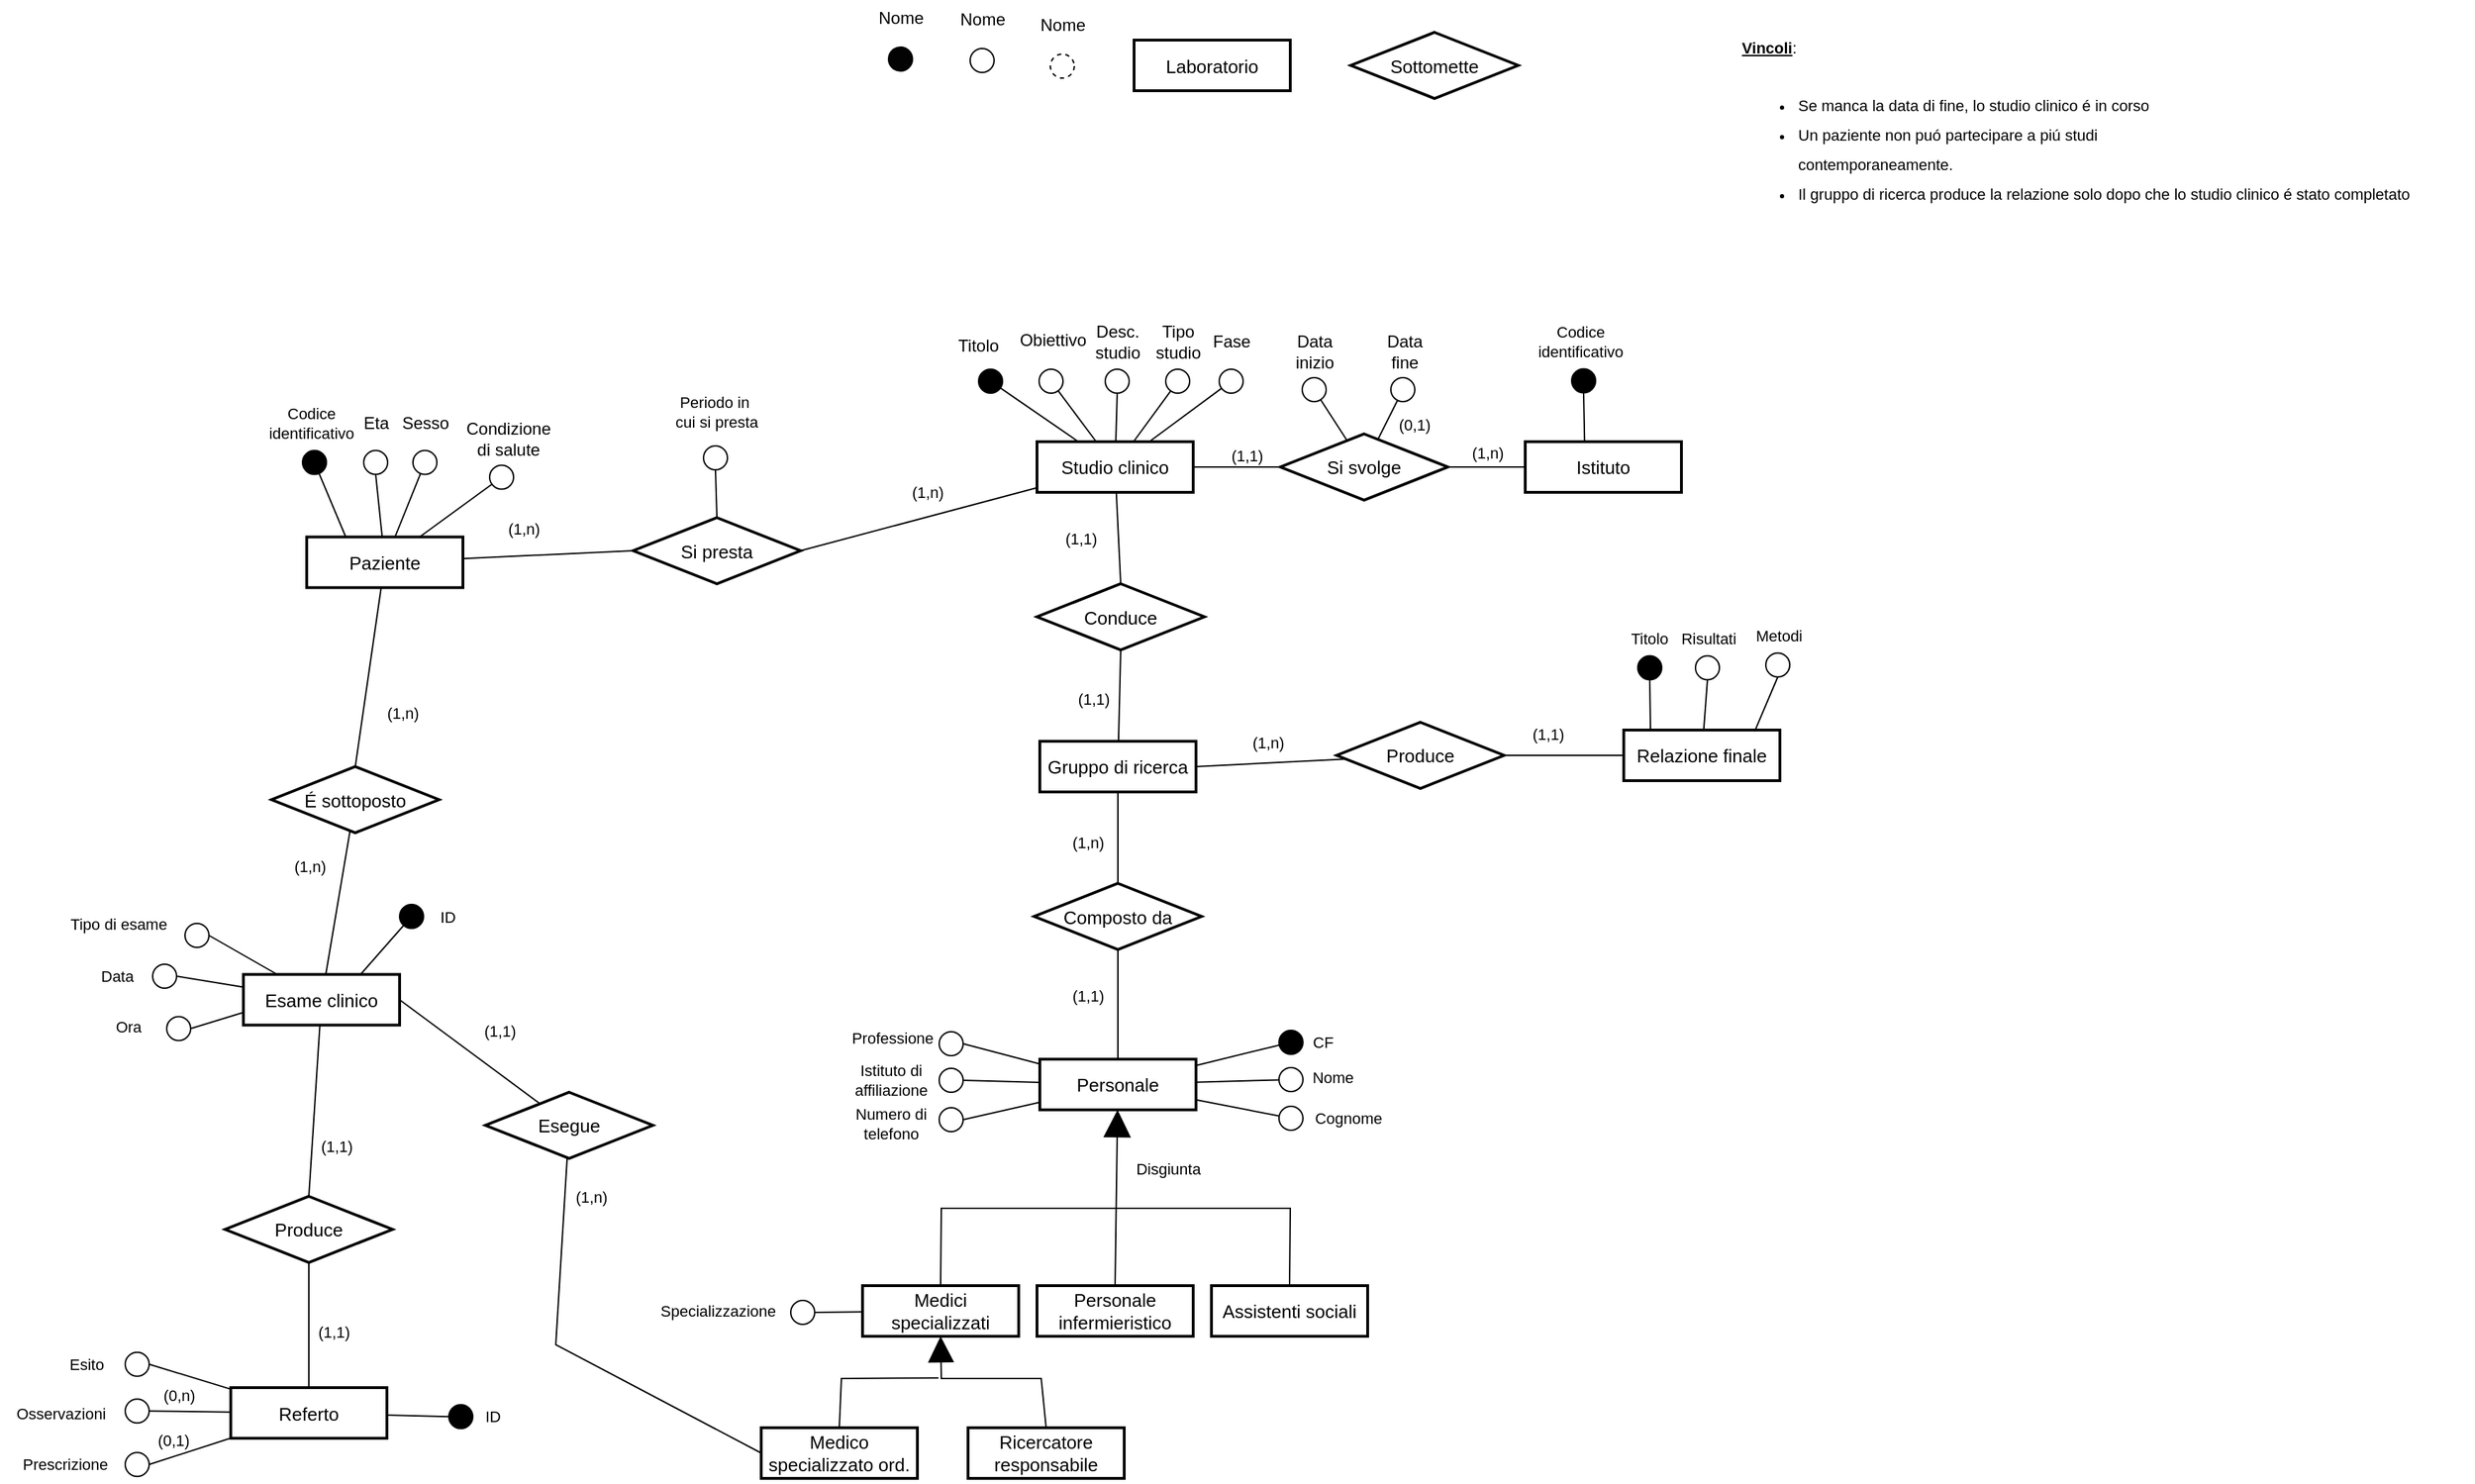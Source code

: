 <mxfile version="24.4.13" type="github">
  <diagram name="Pagina-1" id="GiOB1UeFWULP6Du5pECs">
    <mxGraphModel dx="3772" dy="1270" grid="0" gridSize="10" guides="1" tooltips="1" connect="1" arrows="1" fold="1" page="0" pageScale="1" pageWidth="827" pageHeight="1169" math="0" shadow="0">
      <root>
        <mxCell id="0" />
        <mxCell id="1" parent="0" />
        <mxCell id="D5yfxZztCnDRJU1FWNgl-103" value="" style="group" vertex="1" connectable="0" parent="1">
          <mxGeometry x="-1033" y="-8" width="50" height="50.5" as="geometry" />
        </mxCell>
        <mxCell id="D5yfxZztCnDRJU1FWNgl-104" value="" style="ellipse;whiteSpace=wrap;html=1;aspect=fixed;fontSize=10;fontColor=default;fontStyle=0;fillColor=#030303;rounded=0;" vertex="1" parent="D5yfxZztCnDRJU1FWNgl-103">
          <mxGeometry x="16.5" y="33.5" width="17" height="17" as="geometry" />
        </mxCell>
        <mxCell id="D5yfxZztCnDRJU1FWNgl-105" value="Nome" style="text;html=1;align=center;verticalAlign=middle;resizable=0;points=[];autosize=1;strokeColor=none;fillColor=none;rounded=0;" vertex="1" parent="D5yfxZztCnDRJU1FWNgl-103">
          <mxGeometry width="50" height="26" as="geometry" />
        </mxCell>
        <mxCell id="D5yfxZztCnDRJU1FWNgl-106" value="" style="group" vertex="1" connectable="0" parent="1">
          <mxGeometry x="-975" y="-7" width="50" height="50.5" as="geometry" />
        </mxCell>
        <mxCell id="D5yfxZztCnDRJU1FWNgl-107" value="" style="ellipse;whiteSpace=wrap;html=1;aspect=fixed;fontSize=10;fontColor=default;fontStyle=0;fillColor=none;rounded=0;strokeColor=default;" vertex="1" parent="D5yfxZztCnDRJU1FWNgl-106">
          <mxGeometry x="16.5" y="33.5" width="17" height="17" as="geometry" />
        </mxCell>
        <mxCell id="D5yfxZztCnDRJU1FWNgl-108" value="Nome" style="text;html=1;align=center;verticalAlign=middle;resizable=0;points=[];autosize=1;strokeColor=none;fillColor=none;rounded=0;" vertex="1" parent="D5yfxZztCnDRJU1FWNgl-106">
          <mxGeometry width="50" height="26" as="geometry" />
        </mxCell>
        <mxCell id="D5yfxZztCnDRJU1FWNgl-109" value="" style="group" vertex="1" connectable="0" parent="1">
          <mxGeometry x="-918" y="-3" width="50" height="50.5" as="geometry" />
        </mxCell>
        <mxCell id="D5yfxZztCnDRJU1FWNgl-110" value="" style="ellipse;whiteSpace=wrap;html=1;aspect=fixed;fontSize=10;fontColor=default;fontStyle=0;fillColor=none;rounded=0;strokeColor=default;dashed=1;" vertex="1" parent="D5yfxZztCnDRJU1FWNgl-109">
          <mxGeometry x="16.5" y="33.5" width="17" height="17" as="geometry" />
        </mxCell>
        <mxCell id="D5yfxZztCnDRJU1FWNgl-111" value="Nome" style="text;html=1;align=center;verticalAlign=middle;resizable=0;points=[];autosize=1;strokeColor=none;fillColor=none;rounded=0;" vertex="1" parent="D5yfxZztCnDRJU1FWNgl-109">
          <mxGeometry width="50" height="26" as="geometry" />
        </mxCell>
        <mxCell id="D5yfxZztCnDRJU1FWNgl-112" value="Laboratorio" style="strokeWidth=2;whiteSpace=wrap;html=1;align=center;fontSize=13;fontFamily=Helvetica;rounded=0;" vertex="1" parent="1">
          <mxGeometry x="-842" y="20.5" width="111" height="36" as="geometry" />
        </mxCell>
        <mxCell id="D5yfxZztCnDRJU1FWNgl-113" value="Sottomette" style="shape=rhombus;strokeWidth=2;fontSize=13;perimeter=rhombusPerimeter;whiteSpace=wrap;html=1;align=center;rounded=0;" vertex="1" parent="1">
          <mxGeometry x="-688" y="15" width="119" height="47" as="geometry" />
        </mxCell>
        <mxCell id="D5yfxZztCnDRJU1FWNgl-140" style="edgeStyle=none;rounded=0;orthogonalLoop=1;jettySize=auto;html=1;exitX=1;exitY=0.5;exitDx=0;exitDy=0;entryX=0;entryY=0.5;entryDx=0;entryDy=0;strokeColor=default;align=center;verticalAlign=middle;fontFamily=Helvetica;fontSize=11;fontColor=default;labelBackgroundColor=default;endArrow=none;endFill=0;" edge="1" parent="1" source="D5yfxZztCnDRJU1FWNgl-114" target="D5yfxZztCnDRJU1FWNgl-139">
          <mxGeometry relative="1" as="geometry" />
        </mxCell>
        <mxCell id="D5yfxZztCnDRJU1FWNgl-114" value="Studio clinico" style="strokeWidth=2;whiteSpace=wrap;html=1;align=center;fontSize=13;fontFamily=Helvetica;rounded=0;" vertex="1" parent="1">
          <mxGeometry x="-911" y="306" width="111" height="36" as="geometry" />
        </mxCell>
        <mxCell id="D5yfxZztCnDRJU1FWNgl-115" value="" style="group" vertex="1" connectable="0" parent="1">
          <mxGeometry x="-969" y="221" width="50" height="50.5" as="geometry" />
        </mxCell>
        <mxCell id="D5yfxZztCnDRJU1FWNgl-116" value="" style="ellipse;whiteSpace=wrap;html=1;aspect=fixed;fontSize=10;fontColor=default;fontStyle=0;fillColor=#000000;rounded=0;strokeColor=default;fillStyle=solid;" vertex="1" parent="D5yfxZztCnDRJU1FWNgl-115">
          <mxGeometry x="16.5" y="33.5" width="17" height="17" as="geometry" />
        </mxCell>
        <mxCell id="D5yfxZztCnDRJU1FWNgl-117" value="Titolo" style="text;html=1;align=center;verticalAlign=middle;resizable=0;points=[];autosize=1;strokeColor=none;fillColor=none;rounded=0;" vertex="1" parent="D5yfxZztCnDRJU1FWNgl-115">
          <mxGeometry x="-8" y="4" width="48" height="26" as="geometry" />
        </mxCell>
        <mxCell id="D5yfxZztCnDRJU1FWNgl-120" value="" style="group" vertex="1" connectable="0" parent="1">
          <mxGeometry x="-926" y="221" width="58" height="50.5" as="geometry" />
        </mxCell>
        <mxCell id="D5yfxZztCnDRJU1FWNgl-121" value="" style="ellipse;whiteSpace=wrap;html=1;aspect=fixed;fontSize=10;fontColor=default;fontStyle=0;fillColor=none;rounded=0;strokeColor=default;" vertex="1" parent="D5yfxZztCnDRJU1FWNgl-120">
          <mxGeometry x="16.5" y="33.5" width="17" height="17" as="geometry" />
        </mxCell>
        <mxCell id="D5yfxZztCnDRJU1FWNgl-122" value="Obiettivo" style="text;html=1;align=center;verticalAlign=middle;resizable=0;points=[];autosize=1;strokeColor=none;fillColor=none;rounded=0;" vertex="1" parent="D5yfxZztCnDRJU1FWNgl-120">
          <mxGeometry x="-7" width="65" height="26" as="geometry" />
        </mxCell>
        <mxCell id="D5yfxZztCnDRJU1FWNgl-123" value="" style="group" vertex="1" connectable="0" parent="1">
          <mxGeometry x="-879" y="221" width="51" height="50.5" as="geometry" />
        </mxCell>
        <mxCell id="D5yfxZztCnDRJU1FWNgl-124" value="" style="ellipse;whiteSpace=wrap;html=1;aspect=fixed;fontSize=10;fontColor=default;fontStyle=0;fillColor=none;rounded=0;strokeColor=default;" vertex="1" parent="D5yfxZztCnDRJU1FWNgl-123">
          <mxGeometry x="16.5" y="33.5" width="17" height="17" as="geometry" />
        </mxCell>
        <mxCell id="D5yfxZztCnDRJU1FWNgl-125" value="&lt;div&gt;Desc.&lt;/div&gt;&lt;div&gt;studio&lt;br&gt;&lt;/div&gt;" style="text;html=1;align=center;verticalAlign=middle;resizable=0;points=[];autosize=1;strokeColor=none;fillColor=none;rounded=0;" vertex="1" parent="D5yfxZztCnDRJU1FWNgl-123">
          <mxGeometry x="-1" y="-7" width="52" height="41" as="geometry" />
        </mxCell>
        <mxCell id="D5yfxZztCnDRJU1FWNgl-126" value="" style="group" vertex="1" connectable="0" parent="1">
          <mxGeometry x="-836" y="221" width="51" height="50.5" as="geometry" />
        </mxCell>
        <mxCell id="D5yfxZztCnDRJU1FWNgl-127" value="" style="ellipse;whiteSpace=wrap;html=1;aspect=fixed;fontSize=10;fontColor=default;fontStyle=0;fillColor=none;rounded=0;strokeColor=default;" vertex="1" parent="D5yfxZztCnDRJU1FWNgl-126">
          <mxGeometry x="16.5" y="33.5" width="17" height="17" as="geometry" />
        </mxCell>
        <mxCell id="D5yfxZztCnDRJU1FWNgl-128" value="&lt;div&gt;Tipo&lt;/div&gt;&lt;div&gt;studio&lt;br&gt;&lt;/div&gt;" style="text;html=1;align=center;verticalAlign=middle;resizable=0;points=[];autosize=1;strokeColor=none;fillColor=none;rounded=0;" vertex="1" parent="D5yfxZztCnDRJU1FWNgl-126">
          <mxGeometry x="-1" y="-7" width="52" height="41" as="geometry" />
        </mxCell>
        <mxCell id="D5yfxZztCnDRJU1FWNgl-129" value="" style="group" vertex="1" connectable="0" parent="1">
          <mxGeometry x="-798" y="221" width="51" height="50.5" as="geometry" />
        </mxCell>
        <mxCell id="D5yfxZztCnDRJU1FWNgl-130" value="" style="ellipse;whiteSpace=wrap;html=1;aspect=fixed;fontSize=10;fontColor=default;fontStyle=0;fillColor=none;rounded=0;strokeColor=default;" vertex="1" parent="D5yfxZztCnDRJU1FWNgl-129">
          <mxGeometry x="16.5" y="33.5" width="17" height="17" as="geometry" />
        </mxCell>
        <mxCell id="D5yfxZztCnDRJU1FWNgl-131" value="Fase" style="text;html=1;align=center;verticalAlign=middle;resizable=0;points=[];autosize=1;strokeColor=none;fillColor=none;rounded=0;" vertex="1" parent="D5yfxZztCnDRJU1FWNgl-129">
          <mxGeometry x="2" y="1" width="46" height="26" as="geometry" />
        </mxCell>
        <mxCell id="D5yfxZztCnDRJU1FWNgl-133" style="rounded=0;orthogonalLoop=1;jettySize=auto;html=1;exitX=0.5;exitY=1;exitDx=0;exitDy=0;endArrow=none;endFill=0;" edge="1" parent="1" source="D5yfxZztCnDRJU1FWNgl-124" target="D5yfxZztCnDRJU1FWNgl-114">
          <mxGeometry relative="1" as="geometry" />
        </mxCell>
        <mxCell id="D5yfxZztCnDRJU1FWNgl-134" style="edgeStyle=none;rounded=0;orthogonalLoop=1;jettySize=auto;html=1;strokeColor=default;align=center;verticalAlign=middle;fontFamily=Helvetica;fontSize=11;fontColor=default;labelBackgroundColor=default;endArrow=none;endFill=0;" edge="1" parent="1" source="D5yfxZztCnDRJU1FWNgl-127" target="D5yfxZztCnDRJU1FWNgl-114">
          <mxGeometry relative="1" as="geometry" />
        </mxCell>
        <mxCell id="D5yfxZztCnDRJU1FWNgl-135" style="edgeStyle=none;rounded=0;orthogonalLoop=1;jettySize=auto;html=1;strokeColor=default;align=center;verticalAlign=middle;fontFamily=Helvetica;fontSize=11;fontColor=default;labelBackgroundColor=default;endArrow=none;endFill=0;" edge="1" parent="1" source="D5yfxZztCnDRJU1FWNgl-130" target="D5yfxZztCnDRJU1FWNgl-114">
          <mxGeometry relative="1" as="geometry" />
        </mxCell>
        <mxCell id="D5yfxZztCnDRJU1FWNgl-136" style="edgeStyle=none;rounded=0;orthogonalLoop=1;jettySize=auto;html=1;strokeColor=default;align=center;verticalAlign=middle;fontFamily=Helvetica;fontSize=11;fontColor=default;labelBackgroundColor=default;endArrow=none;endFill=0;" edge="1" parent="1" source="D5yfxZztCnDRJU1FWNgl-121" target="D5yfxZztCnDRJU1FWNgl-114">
          <mxGeometry relative="1" as="geometry" />
        </mxCell>
        <mxCell id="D5yfxZztCnDRJU1FWNgl-137" style="edgeStyle=none;rounded=0;orthogonalLoop=1;jettySize=auto;html=1;strokeColor=default;align=center;verticalAlign=middle;fontFamily=Helvetica;fontSize=11;fontColor=default;labelBackgroundColor=default;endArrow=none;endFill=0;" edge="1" parent="1" source="D5yfxZztCnDRJU1FWNgl-116" target="D5yfxZztCnDRJU1FWNgl-114">
          <mxGeometry relative="1" as="geometry" />
        </mxCell>
        <mxCell id="D5yfxZztCnDRJU1FWNgl-138" value="Istituto" style="strokeWidth=2;whiteSpace=wrap;html=1;align=center;fontSize=13;fontFamily=Helvetica;rounded=0;" vertex="1" parent="1">
          <mxGeometry x="-564" y="306" width="111" height="36" as="geometry" />
        </mxCell>
        <mxCell id="D5yfxZztCnDRJU1FWNgl-141" style="edgeStyle=none;rounded=0;orthogonalLoop=1;jettySize=auto;html=1;exitX=1;exitY=0.5;exitDx=0;exitDy=0;strokeColor=default;align=center;verticalAlign=middle;fontFamily=Helvetica;fontSize=11;fontColor=default;labelBackgroundColor=default;endArrow=none;endFill=0;" edge="1" parent="1" source="D5yfxZztCnDRJU1FWNgl-139" target="D5yfxZztCnDRJU1FWNgl-138">
          <mxGeometry relative="1" as="geometry" />
        </mxCell>
        <mxCell id="D5yfxZztCnDRJU1FWNgl-139" value="Si svolge" style="shape=rhombus;strokeWidth=2;fontSize=13;perimeter=rhombusPerimeter;whiteSpace=wrap;html=1;align=center;rounded=0;" vertex="1" parent="1">
          <mxGeometry x="-738" y="300.5" width="119" height="47" as="geometry" />
        </mxCell>
        <mxCell id="D5yfxZztCnDRJU1FWNgl-142" value="" style="group" vertex="1" connectable="0" parent="1">
          <mxGeometry x="-739" y="227" width="51" height="50.5" as="geometry" />
        </mxCell>
        <mxCell id="D5yfxZztCnDRJU1FWNgl-143" value="" style="ellipse;whiteSpace=wrap;html=1;aspect=fixed;fontSize=10;fontColor=default;fontStyle=0;fillColor=none;rounded=0;strokeColor=default;" vertex="1" parent="D5yfxZztCnDRJU1FWNgl-142">
          <mxGeometry x="16.5" y="33.5" width="17" height="17" as="geometry" />
        </mxCell>
        <mxCell id="D5yfxZztCnDRJU1FWNgl-144" value="&lt;div&gt;Data&lt;/div&gt;&lt;div&gt;inizio&lt;br&gt;&lt;/div&gt;" style="text;html=1;align=center;verticalAlign=middle;resizable=0;points=[];autosize=1;strokeColor=none;fillColor=none;rounded=0;" vertex="1" parent="D5yfxZztCnDRJU1FWNgl-142">
          <mxGeometry x="2" y="-6" width="46" height="41" as="geometry" />
        </mxCell>
        <mxCell id="D5yfxZztCnDRJU1FWNgl-145" style="edgeStyle=none;rounded=0;orthogonalLoop=1;jettySize=auto;html=1;strokeColor=default;align=center;verticalAlign=middle;fontFamily=Helvetica;fontSize=11;fontColor=default;labelBackgroundColor=default;endArrow=none;endFill=0;" edge="1" parent="1" source="D5yfxZztCnDRJU1FWNgl-143" target="D5yfxZztCnDRJU1FWNgl-139">
          <mxGeometry relative="1" as="geometry" />
        </mxCell>
        <mxCell id="D5yfxZztCnDRJU1FWNgl-146" value="" style="group" vertex="1" connectable="0" parent="1">
          <mxGeometry x="-676" y="227" width="60" height="50.5" as="geometry" />
        </mxCell>
        <mxCell id="D5yfxZztCnDRJU1FWNgl-147" value="" style="ellipse;whiteSpace=wrap;html=1;aspect=fixed;fontSize=10;fontColor=default;fontStyle=0;fillColor=none;rounded=0;strokeColor=default;" vertex="1" parent="D5yfxZztCnDRJU1FWNgl-146">
          <mxGeometry x="16.5" y="33.5" width="17" height="17" as="geometry" />
        </mxCell>
        <mxCell id="D5yfxZztCnDRJU1FWNgl-148" value="&lt;div&gt;Data&lt;/div&gt;&lt;div&gt;fine&lt;br&gt;&lt;/div&gt;" style="text;html=1;align=center;verticalAlign=middle;resizable=0;points=[];autosize=1;strokeColor=none;fillColor=none;rounded=0;" vertex="1" parent="D5yfxZztCnDRJU1FWNgl-146">
          <mxGeometry x="4" y="-6" width="44" height="41" as="geometry" />
        </mxCell>
        <mxCell id="D5yfxZztCnDRJU1FWNgl-149" style="edgeStyle=none;rounded=0;orthogonalLoop=1;jettySize=auto;html=1;strokeColor=default;align=center;verticalAlign=middle;fontFamily=Helvetica;fontSize=11;fontColor=default;labelBackgroundColor=default;endArrow=none;endFill=0;" edge="1" parent="1" source="D5yfxZztCnDRJU1FWNgl-147" target="D5yfxZztCnDRJU1FWNgl-139">
          <mxGeometry relative="1" as="geometry" />
        </mxCell>
        <mxCell id="D5yfxZztCnDRJU1FWNgl-150" value="(0,1)" style="text;html=1;align=center;verticalAlign=middle;resizable=0;points=[];autosize=1;strokeColor=none;fillColor=none;fontFamily=Helvetica;fontSize=11;fontColor=default;labelBackgroundColor=default;" vertex="1" parent="1">
          <mxGeometry x="-664" y="281" width="41" height="25" as="geometry" />
        </mxCell>
        <mxCell id="D5yfxZztCnDRJU1FWNgl-151" value="&lt;div&gt;&lt;b&gt;&lt;u&gt;Vincoli&lt;/u&gt;&lt;/b&gt;:&lt;/div&gt;&lt;div&gt;&lt;br&gt;&lt;/div&gt;&lt;div style=&quot;line-height: 190%;&quot;&gt;&lt;ul style=&quot;line-height: 190%;&quot;&gt;&lt;li&gt;Se manca la data di fine, lo studio clinico é in corso&lt;/li&gt;&lt;li&gt; Un paziente non puó partecipare a piú studi&lt;br&gt; contemporaneamente.&lt;/li&gt;&lt;li&gt;Il gruppo di ricerca produce la relazione solo dopo che lo studio clinico é stato completato&lt;br&gt;&lt;/li&gt;&lt;/ul&gt;&lt;/div&gt;" style="text;html=1;align=left;verticalAlign=middle;resizable=0;points=[];autosize=1;strokeColor=none;fillColor=none;fontFamily=Helvetica;fontSize=11;fontColor=default;labelBackgroundColor=default;imageAspect=1;" vertex="1" parent="1">
          <mxGeometry x="-412" y="12" width="522" height="146" as="geometry" />
        </mxCell>
        <mxCell id="D5yfxZztCnDRJU1FWNgl-296" style="edgeStyle=none;rounded=0;orthogonalLoop=1;jettySize=auto;html=1;exitX=1;exitY=0.5;exitDx=0;exitDy=0;strokeColor=default;align=center;verticalAlign=middle;fontFamily=Helvetica;fontSize=11;fontColor=default;labelBackgroundColor=default;endArrow=none;endFill=0;" edge="1" parent="1" source="D5yfxZztCnDRJU1FWNgl-152" target="D5yfxZztCnDRJU1FWNgl-294">
          <mxGeometry relative="1" as="geometry" />
        </mxCell>
        <mxCell id="D5yfxZztCnDRJU1FWNgl-152" value="Gruppo di ricerca" style="strokeWidth=2;whiteSpace=wrap;html=1;align=center;fontSize=13;fontFamily=Helvetica;rounded=0;" vertex="1" parent="1">
          <mxGeometry x="-909" y="519" width="111" height="36" as="geometry" />
        </mxCell>
        <mxCell id="D5yfxZztCnDRJU1FWNgl-154" style="edgeStyle=none;rounded=0;orthogonalLoop=1;jettySize=auto;html=1;exitX=0.5;exitY=0;exitDx=0;exitDy=0;strokeColor=default;align=center;verticalAlign=middle;fontFamily=Helvetica;fontSize=11;fontColor=default;labelBackgroundColor=default;endArrow=none;endFill=0;" edge="1" parent="1" source="D5yfxZztCnDRJU1FWNgl-153" target="D5yfxZztCnDRJU1FWNgl-114">
          <mxGeometry relative="1" as="geometry" />
        </mxCell>
        <mxCell id="D5yfxZztCnDRJU1FWNgl-155" style="edgeStyle=none;rounded=0;orthogonalLoop=1;jettySize=auto;html=1;exitX=0.5;exitY=1;exitDx=0;exitDy=0;strokeColor=default;align=center;verticalAlign=middle;fontFamily=Helvetica;fontSize=11;fontColor=default;labelBackgroundColor=default;endArrow=none;endFill=0;" edge="1" parent="1" source="D5yfxZztCnDRJU1FWNgl-153" target="D5yfxZztCnDRJU1FWNgl-152">
          <mxGeometry relative="1" as="geometry" />
        </mxCell>
        <mxCell id="D5yfxZztCnDRJU1FWNgl-153" value="Conduce" style="shape=rhombus;strokeWidth=2;fontSize=13;perimeter=rhombusPerimeter;whiteSpace=wrap;html=1;align=center;rounded=0;" vertex="1" parent="1">
          <mxGeometry x="-911" y="407" width="119" height="47" as="geometry" />
        </mxCell>
        <mxCell id="D5yfxZztCnDRJU1FWNgl-198" style="edgeStyle=none;rounded=0;orthogonalLoop=1;jettySize=auto;html=1;exitX=0.5;exitY=0;exitDx=0;exitDy=0;strokeColor=default;align=center;verticalAlign=middle;fontFamily=Helvetica;fontSize=11;fontColor=default;labelBackgroundColor=default;endArrow=none;endFill=0;" edge="1" parent="1" source="D5yfxZztCnDRJU1FWNgl-159" target="D5yfxZztCnDRJU1FWNgl-152">
          <mxGeometry relative="1" as="geometry" />
        </mxCell>
        <mxCell id="D5yfxZztCnDRJU1FWNgl-159" value="Composto da" style="shape=rhombus;strokeWidth=2;fontSize=13;perimeter=rhombusPerimeter;whiteSpace=wrap;html=1;align=center;rounded=0;" vertex="1" parent="1">
          <mxGeometry x="-913" y="620" width="119" height="47" as="geometry" />
        </mxCell>
        <mxCell id="D5yfxZztCnDRJU1FWNgl-197" style="edgeStyle=none;rounded=0;orthogonalLoop=1;jettySize=auto;html=1;exitX=0.5;exitY=0;exitDx=0;exitDy=0;strokeColor=default;align=center;verticalAlign=middle;fontFamily=Helvetica;fontSize=11;fontColor=default;labelBackgroundColor=default;endArrow=none;endFill=0;" edge="1" parent="1" source="D5yfxZztCnDRJU1FWNgl-160" target="D5yfxZztCnDRJU1FWNgl-159">
          <mxGeometry relative="1" as="geometry" />
        </mxCell>
        <mxCell id="D5yfxZztCnDRJU1FWNgl-199" style="edgeStyle=none;rounded=0;orthogonalLoop=1;jettySize=auto;html=1;entryX=0.5;entryY=0;entryDx=0;entryDy=0;strokeColor=default;align=center;verticalAlign=middle;fontFamily=Helvetica;fontSize=11;fontColor=default;labelBackgroundColor=default;endArrow=none;endFill=0;" edge="1" parent="1" target="D5yfxZztCnDRJU1FWNgl-194">
          <mxGeometry relative="1" as="geometry">
            <mxPoint x="-855" y="851" as="sourcePoint" />
            <Array as="points">
              <mxPoint x="-979" y="851" />
            </Array>
          </mxGeometry>
        </mxCell>
        <mxCell id="D5yfxZztCnDRJU1FWNgl-160" value="Personale" style="strokeWidth=2;whiteSpace=wrap;html=1;align=center;fontSize=13;fontFamily=Helvetica;rounded=0;" vertex="1" parent="1">
          <mxGeometry x="-909" y="745" width="111" height="36" as="geometry" />
        </mxCell>
        <mxCell id="D5yfxZztCnDRJU1FWNgl-190" style="edgeStyle=none;rounded=0;orthogonalLoop=1;jettySize=auto;html=1;strokeColor=default;align=center;verticalAlign=middle;fontFamily=Helvetica;fontSize=11;fontColor=default;labelBackgroundColor=default;endArrow=none;endFill=0;" edge="1" parent="1" source="D5yfxZztCnDRJU1FWNgl-162" target="D5yfxZztCnDRJU1FWNgl-160">
          <mxGeometry relative="1" as="geometry" />
        </mxCell>
        <mxCell id="D5yfxZztCnDRJU1FWNgl-162" value="" style="ellipse;whiteSpace=wrap;html=1;aspect=fixed;fontSize=10;fontColor=default;fontStyle=0;fillColor=none;rounded=0;strokeColor=default;" vertex="1" parent="1">
          <mxGeometry x="-739" y="778.5" width="17" height="17" as="geometry" />
        </mxCell>
        <mxCell id="D5yfxZztCnDRJU1FWNgl-163" value="CF" style="text;html=1;align=center;verticalAlign=middle;resizable=0;points=[];autosize=1;strokeColor=none;fillColor=none;fontFamily=Helvetica;fontSize=11;fontColor=default;labelBackgroundColor=default;" vertex="1" parent="1">
          <mxGeometry x="-724" y="720.5" width="31" height="25" as="geometry" />
        </mxCell>
        <mxCell id="D5yfxZztCnDRJU1FWNgl-166" value="Nome" style="text;html=1;align=center;verticalAlign=middle;resizable=0;points=[];autosize=1;strokeColor=none;fillColor=none;fontFamily=Helvetica;fontSize=11;fontColor=default;labelBackgroundColor=default;" vertex="1" parent="1">
          <mxGeometry x="-724" y="745.5" width="45" height="25" as="geometry" />
        </mxCell>
        <mxCell id="D5yfxZztCnDRJU1FWNgl-168" value="Cognome" style="text;html=1;align=center;verticalAlign=middle;resizable=0;points=[];autosize=1;strokeColor=none;fillColor=none;fontFamily=Helvetica;fontSize=11;fontColor=default;labelBackgroundColor=default;" vertex="1" parent="1">
          <mxGeometry x="-722" y="774.5" width="63" height="25" as="geometry" />
        </mxCell>
        <mxCell id="D5yfxZztCnDRJU1FWNgl-170" value="Professione" style="text;html=1;align=center;verticalAlign=middle;resizable=0;points=[];autosize=1;strokeColor=none;fillColor=none;fontFamily=Helvetica;fontSize=11;fontColor=default;labelBackgroundColor=default;" vertex="1" parent="1">
          <mxGeometry x="-1052.5" y="717.5" width="76" height="25" as="geometry" />
        </mxCell>
        <mxCell id="D5yfxZztCnDRJU1FWNgl-172" value="&lt;div&gt;Istituto di&lt;/div&gt;&lt;div&gt;affiliazione&lt;br&gt;&lt;/div&gt;" style="text;html=1;align=center;verticalAlign=middle;resizable=0;points=[];autosize=1;strokeColor=none;fillColor=none;fontFamily=Helvetica;fontSize=11;fontColor=default;labelBackgroundColor=default;" vertex="1" parent="1">
          <mxGeometry x="-1050.5" y="741" width="70" height="38" as="geometry" />
        </mxCell>
        <mxCell id="D5yfxZztCnDRJU1FWNgl-174" value="&lt;div&gt;Numero di&lt;/div&gt;&lt;div&gt;telefono&lt;br&gt;&lt;/div&gt;" style="text;html=1;align=center;verticalAlign=middle;resizable=0;points=[];autosize=1;strokeColor=none;fillColor=none;fontFamily=Helvetica;fontSize=11;fontColor=default;labelBackgroundColor=default;" vertex="1" parent="1">
          <mxGeometry x="-1048.5" y="772" width="66" height="38" as="geometry" />
        </mxCell>
        <mxCell id="D5yfxZztCnDRJU1FWNgl-191" style="edgeStyle=none;rounded=0;orthogonalLoop=1;jettySize=auto;html=1;exitX=1;exitY=0.5;exitDx=0;exitDy=0;strokeColor=default;align=center;verticalAlign=middle;fontFamily=Helvetica;fontSize=11;fontColor=default;labelBackgroundColor=default;endArrow=none;endFill=0;" edge="1" parent="1" source="D5yfxZztCnDRJU1FWNgl-183" target="D5yfxZztCnDRJU1FWNgl-160">
          <mxGeometry relative="1" as="geometry" />
        </mxCell>
        <mxCell id="D5yfxZztCnDRJU1FWNgl-183" value="" style="ellipse;whiteSpace=wrap;html=1;aspect=fixed;fontSize=10;fontColor=default;fontStyle=0;fillColor=none;rounded=0;strokeColor=default;" vertex="1" parent="1">
          <mxGeometry x="-980.5" y="725.5" width="17" height="17" as="geometry" />
        </mxCell>
        <mxCell id="D5yfxZztCnDRJU1FWNgl-192" style="edgeStyle=none;rounded=0;orthogonalLoop=1;jettySize=auto;html=1;exitX=1;exitY=0.5;exitDx=0;exitDy=0;strokeColor=default;align=center;verticalAlign=middle;fontFamily=Helvetica;fontSize=11;fontColor=default;labelBackgroundColor=default;endArrow=none;endFill=0;" edge="1" parent="1" source="D5yfxZztCnDRJU1FWNgl-184" target="D5yfxZztCnDRJU1FWNgl-160">
          <mxGeometry relative="1" as="geometry" />
        </mxCell>
        <mxCell id="D5yfxZztCnDRJU1FWNgl-184" value="" style="ellipse;whiteSpace=wrap;html=1;aspect=fixed;fontSize=10;fontColor=default;fontStyle=0;fillColor=none;rounded=0;strokeColor=default;" vertex="1" parent="1">
          <mxGeometry x="-980.5" y="751.5" width="17" height="17" as="geometry" />
        </mxCell>
        <mxCell id="D5yfxZztCnDRJU1FWNgl-193" style="edgeStyle=none;rounded=0;orthogonalLoop=1;jettySize=auto;html=1;exitX=1;exitY=0.5;exitDx=0;exitDy=0;strokeColor=default;align=center;verticalAlign=middle;fontFamily=Helvetica;fontSize=11;fontColor=default;labelBackgroundColor=default;endArrow=none;endFill=0;" edge="1" parent="1" source="D5yfxZztCnDRJU1FWNgl-185" target="D5yfxZztCnDRJU1FWNgl-160">
          <mxGeometry relative="1" as="geometry" />
        </mxCell>
        <mxCell id="D5yfxZztCnDRJU1FWNgl-185" value="" style="ellipse;whiteSpace=wrap;html=1;aspect=fixed;fontSize=10;fontColor=default;fontStyle=0;fillColor=none;rounded=0;strokeColor=default;" vertex="1" parent="1">
          <mxGeometry x="-980.5" y="779.5" width="17" height="17" as="geometry" />
        </mxCell>
        <mxCell id="D5yfxZztCnDRJU1FWNgl-188" style="edgeStyle=none;rounded=0;orthogonalLoop=1;jettySize=auto;html=1;strokeColor=default;align=center;verticalAlign=middle;fontFamily=Helvetica;fontSize=11;fontColor=default;labelBackgroundColor=default;endArrow=none;endFill=0;" edge="1" parent="1" source="D5yfxZztCnDRJU1FWNgl-186" target="D5yfxZztCnDRJU1FWNgl-160">
          <mxGeometry relative="1" as="geometry" />
        </mxCell>
        <mxCell id="D5yfxZztCnDRJU1FWNgl-186" value="" style="ellipse;whiteSpace=wrap;html=1;aspect=fixed;fontSize=10;fontColor=default;fontStyle=0;fillColor=#000000;rounded=0;strokeColor=default;" vertex="1" parent="1">
          <mxGeometry x="-739" y="724.5" width="17" height="17" as="geometry" />
        </mxCell>
        <mxCell id="D5yfxZztCnDRJU1FWNgl-189" style="edgeStyle=none;rounded=0;orthogonalLoop=1;jettySize=auto;html=1;strokeColor=default;align=center;verticalAlign=middle;fontFamily=Helvetica;fontSize=11;fontColor=default;labelBackgroundColor=default;endArrow=none;endFill=0;" edge="1" parent="1" source="D5yfxZztCnDRJU1FWNgl-187" target="D5yfxZztCnDRJU1FWNgl-160">
          <mxGeometry relative="1" as="geometry" />
        </mxCell>
        <mxCell id="D5yfxZztCnDRJU1FWNgl-187" value="" style="ellipse;whiteSpace=wrap;html=1;aspect=fixed;fontSize=10;fontColor=default;fontStyle=0;fillColor=none;rounded=0;strokeColor=default;" vertex="1" parent="1">
          <mxGeometry x="-739" y="751" width="17" height="17" as="geometry" />
        </mxCell>
        <mxCell id="D5yfxZztCnDRJU1FWNgl-194" value="Medici specializzati" style="strokeWidth=2;whiteSpace=wrap;html=1;align=center;fontSize=13;fontFamily=Helvetica;rounded=0;" vertex="1" parent="1">
          <mxGeometry x="-1035" y="906" width="111" height="36" as="geometry" />
        </mxCell>
        <mxCell id="D5yfxZztCnDRJU1FWNgl-200" style="edgeStyle=none;rounded=0;orthogonalLoop=1;jettySize=auto;html=1;exitX=0.5;exitY=0;exitDx=0;exitDy=0;strokeColor=default;align=center;verticalAlign=middle;fontFamily=Helvetica;fontSize=11;fontColor=default;labelBackgroundColor=default;endArrow=block;endFill=1;jumpSize=19;endSize=17;" edge="1" parent="1" source="D5yfxZztCnDRJU1FWNgl-195" target="D5yfxZztCnDRJU1FWNgl-160">
          <mxGeometry relative="1" as="geometry">
            <mxPoint x="-855.286" y="817.857" as="targetPoint" />
          </mxGeometry>
        </mxCell>
        <mxCell id="D5yfxZztCnDRJU1FWNgl-195" value="Personale infermieristico" style="strokeWidth=2;whiteSpace=wrap;html=1;align=center;fontSize=13;fontFamily=Helvetica;rounded=0;" vertex="1" parent="1">
          <mxGeometry x="-911" y="906" width="111" height="36" as="geometry" />
        </mxCell>
        <mxCell id="D5yfxZztCnDRJU1FWNgl-201" style="edgeStyle=none;rounded=0;orthogonalLoop=1;jettySize=auto;html=1;exitX=0.5;exitY=0;exitDx=0;exitDy=0;strokeColor=default;align=center;verticalAlign=middle;fontFamily=Helvetica;fontSize=11;fontColor=default;labelBackgroundColor=default;endArrow=none;endFill=0;" edge="1" parent="1" source="D5yfxZztCnDRJU1FWNgl-196">
          <mxGeometry relative="1" as="geometry">
            <mxPoint x="-855" y="851" as="targetPoint" />
            <Array as="points">
              <mxPoint x="-731" y="851" />
            </Array>
          </mxGeometry>
        </mxCell>
        <mxCell id="D5yfxZztCnDRJU1FWNgl-196" value="Assistenti sociali" style="strokeWidth=2;whiteSpace=wrap;html=1;align=center;fontSize=13;fontFamily=Helvetica;rounded=0;" vertex="1" parent="1">
          <mxGeometry x="-787" y="906" width="111" height="36" as="geometry" />
        </mxCell>
        <mxCell id="D5yfxZztCnDRJU1FWNgl-202" value="Disgiunta" style="text;html=1;align=center;verticalAlign=middle;resizable=0;points=[];autosize=1;strokeColor=none;fillColor=none;fontFamily=Helvetica;fontSize=11;fontColor=default;labelBackgroundColor=default;" vertex="1" parent="1">
          <mxGeometry x="-849" y="810" width="62" height="25" as="geometry" />
        </mxCell>
        <mxCell id="D5yfxZztCnDRJU1FWNgl-203" value="(1,1)" style="text;html=1;align=center;verticalAlign=middle;resizable=0;points=[];autosize=1;strokeColor=none;fillColor=none;fontFamily=Helvetica;fontSize=11;fontColor=default;labelBackgroundColor=default;" vertex="1" parent="1">
          <mxGeometry x="-900.5" y="362" width="41" height="25" as="geometry" />
        </mxCell>
        <mxCell id="D5yfxZztCnDRJU1FWNgl-204" value="(1,1)" style="text;html=1;align=center;verticalAlign=middle;resizable=0;points=[];autosize=1;strokeColor=none;fillColor=none;fontFamily=Helvetica;fontSize=11;fontColor=default;labelBackgroundColor=default;" vertex="1" parent="1">
          <mxGeometry x="-891.5" y="476" width="41" height="25" as="geometry" />
        </mxCell>
        <mxCell id="D5yfxZztCnDRJU1FWNgl-205" value="(1,n)" style="text;html=1;align=center;verticalAlign=middle;resizable=0;points=[];autosize=1;strokeColor=none;fillColor=none;fontFamily=Helvetica;fontSize=11;fontColor=default;labelBackgroundColor=default;" vertex="1" parent="1">
          <mxGeometry x="-896" y="578" width="41" height="25" as="geometry" />
        </mxCell>
        <mxCell id="D5yfxZztCnDRJU1FWNgl-206" value="(1,1)" style="text;html=1;align=center;verticalAlign=middle;resizable=0;points=[];autosize=1;strokeColor=none;fillColor=none;fontFamily=Helvetica;fontSize=11;fontColor=default;labelBackgroundColor=default;" vertex="1" parent="1">
          <mxGeometry x="-895.5" y="687" width="41" height="25" as="geometry" />
        </mxCell>
        <mxCell id="D5yfxZztCnDRJU1FWNgl-207" value="(1,1)" style="text;html=1;align=center;verticalAlign=middle;resizable=0;points=[];autosize=1;strokeColor=none;fillColor=none;fontFamily=Helvetica;fontSize=11;fontColor=default;labelBackgroundColor=default;" vertex="1" parent="1">
          <mxGeometry x="-782.5" y="303" width="41" height="25" as="geometry" />
        </mxCell>
        <mxCell id="D5yfxZztCnDRJU1FWNgl-208" value="(1,n)" style="text;html=1;align=center;verticalAlign=middle;resizable=0;points=[];autosize=1;strokeColor=none;fillColor=none;fontFamily=Helvetica;fontSize=11;fontColor=default;labelBackgroundColor=default;" vertex="1" parent="1">
          <mxGeometry x="-611.5" y="301" width="41" height="25" as="geometry" />
        </mxCell>
        <mxCell id="D5yfxZztCnDRJU1FWNgl-209" value="Specializzazione" style="text;html=1;align=center;verticalAlign=middle;resizable=0;points=[];autosize=1;strokeColor=none;fillColor=none;fontFamily=Helvetica;fontSize=11;fontColor=default;labelBackgroundColor=default;" vertex="1" parent="1">
          <mxGeometry x="-1188" y="911.5" width="99" height="25" as="geometry" />
        </mxCell>
        <mxCell id="D5yfxZztCnDRJU1FWNgl-211" style="edgeStyle=none;rounded=0;orthogonalLoop=1;jettySize=auto;html=1;exitX=1;exitY=0.5;exitDx=0;exitDy=0;strokeColor=default;align=center;verticalAlign=middle;fontFamily=Helvetica;fontSize=11;fontColor=default;labelBackgroundColor=default;endArrow=none;endFill=0;" edge="1" parent="1" source="D5yfxZztCnDRJU1FWNgl-210" target="D5yfxZztCnDRJU1FWNgl-194">
          <mxGeometry relative="1" as="geometry" />
        </mxCell>
        <mxCell id="D5yfxZztCnDRJU1FWNgl-210" value="" style="ellipse;whiteSpace=wrap;html=1;aspect=fixed;fontSize=10;fontColor=default;fontStyle=0;fillColor=none;rounded=0;strokeColor=default;" vertex="1" parent="1">
          <mxGeometry x="-1086" y="916.5" width="17" height="17" as="geometry" />
        </mxCell>
        <mxCell id="D5yfxZztCnDRJU1FWNgl-215" style="edgeStyle=none;rounded=0;orthogonalLoop=1;jettySize=auto;html=1;exitX=0.5;exitY=0;exitDx=0;exitDy=0;strokeColor=default;align=center;verticalAlign=middle;fontFamily=Helvetica;fontSize=11;fontColor=default;labelBackgroundColor=default;endArrow=block;endFill=1;entryX=0.5;entryY=1;entryDx=0;entryDy=0;jumpSize=11;endSize=16;" edge="1" parent="1" source="D5yfxZztCnDRJU1FWNgl-212" target="D5yfxZztCnDRJU1FWNgl-194">
          <mxGeometry relative="1" as="geometry">
            <mxPoint x="-981" y="971.571" as="targetPoint" />
            <Array as="points">
              <mxPoint x="-908" y="972" />
              <mxPoint x="-979" y="972" />
            </Array>
          </mxGeometry>
        </mxCell>
        <mxCell id="D5yfxZztCnDRJU1FWNgl-212" value="Ricercatore responsabile" style="strokeWidth=2;whiteSpace=wrap;html=1;align=center;fontSize=13;fontFamily=Helvetica;rounded=0;" vertex="1" parent="1">
          <mxGeometry x="-960" y="1007" width="111" height="36" as="geometry" />
        </mxCell>
        <mxCell id="D5yfxZztCnDRJU1FWNgl-214" style="edgeStyle=none;rounded=0;orthogonalLoop=1;jettySize=auto;html=1;exitX=0.5;exitY=0;exitDx=0;exitDy=0;strokeColor=default;align=center;verticalAlign=middle;fontFamily=Helvetica;fontSize=11;fontColor=default;labelBackgroundColor=default;endArrow=none;endFill=0;" edge="1" parent="1" source="D5yfxZztCnDRJU1FWNgl-213">
          <mxGeometry relative="1" as="geometry">
            <mxPoint x="-981" y="971.571" as="targetPoint" />
            <Array as="points">
              <mxPoint x="-1050" y="972" />
            </Array>
          </mxGeometry>
        </mxCell>
        <mxCell id="D5yfxZztCnDRJU1FWNgl-312" style="edgeStyle=none;rounded=0;orthogonalLoop=1;jettySize=auto;html=1;exitX=0;exitY=0.5;exitDx=0;exitDy=0;strokeColor=default;align=center;verticalAlign=middle;fontFamily=Helvetica;fontSize=11;fontColor=default;labelBackgroundColor=default;endArrow=none;endFill=0;" edge="1" parent="1" source="D5yfxZztCnDRJU1FWNgl-213" target="D5yfxZztCnDRJU1FWNgl-311">
          <mxGeometry relative="1" as="geometry">
            <Array as="points">
              <mxPoint x="-1253" y="948" />
            </Array>
          </mxGeometry>
        </mxCell>
        <mxCell id="D5yfxZztCnDRJU1FWNgl-213" value="Medico specializzato ord." style="strokeWidth=2;whiteSpace=wrap;html=1;align=center;fontSize=13;fontFamily=Helvetica;rounded=0;" vertex="1" parent="1">
          <mxGeometry x="-1107" y="1007" width="111" height="36" as="geometry" />
        </mxCell>
        <mxCell id="D5yfxZztCnDRJU1FWNgl-216" value="Paziente" style="strokeWidth=2;whiteSpace=wrap;html=1;align=center;fontSize=13;fontFamily=Helvetica;rounded=0;" vertex="1" parent="1">
          <mxGeometry x="-1430" y="373.75" width="111" height="36" as="geometry" />
        </mxCell>
        <mxCell id="D5yfxZztCnDRJU1FWNgl-218" style="edgeStyle=none;rounded=0;orthogonalLoop=1;jettySize=auto;html=1;exitX=1;exitY=0.5;exitDx=0;exitDy=0;strokeColor=default;align=center;verticalAlign=middle;fontFamily=Helvetica;fontSize=11;fontColor=default;labelBackgroundColor=default;endArrow=none;endFill=0;" edge="1" parent="1" source="D5yfxZztCnDRJU1FWNgl-217" target="D5yfxZztCnDRJU1FWNgl-114">
          <mxGeometry relative="1" as="geometry" />
        </mxCell>
        <mxCell id="D5yfxZztCnDRJU1FWNgl-219" style="edgeStyle=none;rounded=0;orthogonalLoop=1;jettySize=auto;html=1;exitX=0;exitY=0.5;exitDx=0;exitDy=0;strokeColor=default;align=center;verticalAlign=middle;fontFamily=Helvetica;fontSize=11;fontColor=default;labelBackgroundColor=default;endArrow=none;endFill=0;" edge="1" parent="1" source="D5yfxZztCnDRJU1FWNgl-217" target="D5yfxZztCnDRJU1FWNgl-216">
          <mxGeometry relative="1" as="geometry" />
        </mxCell>
        <mxCell id="D5yfxZztCnDRJU1FWNgl-217" value="Si presta" style="shape=rhombus;strokeWidth=2;fontSize=13;perimeter=rhombusPerimeter;whiteSpace=wrap;html=1;align=center;rounded=0;" vertex="1" parent="1">
          <mxGeometry x="-1198" y="360" width="119" height="47" as="geometry" />
        </mxCell>
        <mxCell id="D5yfxZztCnDRJU1FWNgl-220" value="(1,n)" style="text;html=1;align=center;verticalAlign=middle;resizable=0;points=[];autosize=1;strokeColor=none;fillColor=none;fontFamily=Helvetica;fontSize=11;fontColor=default;labelBackgroundColor=default;" vertex="1" parent="1">
          <mxGeometry x="-1297" y="355.75" width="41" height="25" as="geometry" />
        </mxCell>
        <mxCell id="D5yfxZztCnDRJU1FWNgl-221" value="(1,n)" style="text;html=1;align=center;verticalAlign=middle;resizable=0;points=[];autosize=1;strokeColor=none;fillColor=none;fontFamily=Helvetica;fontSize=11;fontColor=default;labelBackgroundColor=default;" vertex="1" parent="1">
          <mxGeometry x="-1010" y="329.25" width="41" height="25" as="geometry" />
        </mxCell>
        <mxCell id="D5yfxZztCnDRJU1FWNgl-223" style="edgeStyle=none;rounded=0;orthogonalLoop=1;jettySize=auto;html=1;exitX=0.5;exitY=1;exitDx=0;exitDy=0;entryX=0.5;entryY=0;entryDx=0;entryDy=0;strokeColor=default;align=center;verticalAlign=middle;fontFamily=Helvetica;fontSize=11;fontColor=default;labelBackgroundColor=default;endArrow=none;endFill=0;" edge="1" parent="1" source="D5yfxZztCnDRJU1FWNgl-222" target="D5yfxZztCnDRJU1FWNgl-217">
          <mxGeometry relative="1" as="geometry" />
        </mxCell>
        <mxCell id="D5yfxZztCnDRJU1FWNgl-222" value="" style="ellipse;whiteSpace=wrap;html=1;aspect=fixed;fontSize=10;fontColor=default;fontStyle=0;fillColor=none;rounded=0;strokeColor=default;" vertex="1" parent="1">
          <mxGeometry x="-1148" y="309" width="17" height="17" as="geometry" />
        </mxCell>
        <mxCell id="D5yfxZztCnDRJU1FWNgl-224" value="&lt;div&gt;Periodo in&amp;nbsp;&lt;/div&gt;&lt;div&gt;cui si presta&lt;/div&gt;" style="text;html=1;align=center;verticalAlign=middle;resizable=0;points=[];autosize=1;strokeColor=none;fillColor=none;fontFamily=Helvetica;fontSize=11;fontColor=default;labelBackgroundColor=default;" vertex="1" parent="1">
          <mxGeometry x="-1178" y="266" width="77" height="38" as="geometry" />
        </mxCell>
        <mxCell id="D5yfxZztCnDRJU1FWNgl-227" style="edgeStyle=none;rounded=0;orthogonalLoop=1;jettySize=auto;html=1;strokeColor=default;align=center;verticalAlign=middle;fontFamily=Helvetica;fontSize=11;fontColor=default;labelBackgroundColor=default;endArrow=none;endFill=0;entryX=0.25;entryY=0;entryDx=0;entryDy=0;" edge="1" parent="1" source="D5yfxZztCnDRJU1FWNgl-226" target="D5yfxZztCnDRJU1FWNgl-216">
          <mxGeometry relative="1" as="geometry" />
        </mxCell>
        <mxCell id="D5yfxZztCnDRJU1FWNgl-226" value="" style="ellipse;whiteSpace=wrap;html=1;aspect=fixed;fontSize=10;fontColor=default;fontStyle=0;fillColor=#000000;rounded=0;strokeColor=default;fillStyle=solid;" vertex="1" parent="1">
          <mxGeometry x="-1433" y="312.25" width="17" height="17" as="geometry" />
        </mxCell>
        <mxCell id="D5yfxZztCnDRJU1FWNgl-228" value="&lt;div&gt;Codice&lt;/div&gt;&lt;div&gt;identificativo&lt;/div&gt;" style="text;html=1;align=center;verticalAlign=middle;resizable=0;points=[];autosize=1;strokeColor=none;fillColor=none;fontFamily=Helvetica;fontSize=11;fontColor=default;labelBackgroundColor=default;" vertex="1" parent="1">
          <mxGeometry x="-1466" y="274" width="78" height="38" as="geometry" />
        </mxCell>
        <mxCell id="D5yfxZztCnDRJU1FWNgl-229" value="" style="group" vertex="1" connectable="0" parent="1">
          <mxGeometry x="-1406" y="278.75" width="51" height="50.5" as="geometry" />
        </mxCell>
        <mxCell id="D5yfxZztCnDRJU1FWNgl-230" value="" style="ellipse;whiteSpace=wrap;html=1;aspect=fixed;fontSize=10;fontColor=default;fontStyle=0;fillColor=none;rounded=0;strokeColor=default;" vertex="1" parent="D5yfxZztCnDRJU1FWNgl-229">
          <mxGeometry x="16.5" y="33.5" width="17" height="17" as="geometry" />
        </mxCell>
        <mxCell id="D5yfxZztCnDRJU1FWNgl-231" value="Eta" style="text;html=1;align=center;verticalAlign=middle;resizable=0;points=[];autosize=1;strokeColor=none;fillColor=none;rounded=0;" vertex="1" parent="D5yfxZztCnDRJU1FWNgl-229">
          <mxGeometry x="7" y="1" width="36" height="26" as="geometry" />
        </mxCell>
        <mxCell id="D5yfxZztCnDRJU1FWNgl-232" value="" style="group" vertex="1" connectable="0" parent="1">
          <mxGeometry x="-1371" y="278.75" width="52" height="50.5" as="geometry" />
        </mxCell>
        <mxCell id="D5yfxZztCnDRJU1FWNgl-233" value="" style="ellipse;whiteSpace=wrap;html=1;aspect=fixed;fontSize=10;fontColor=default;fontStyle=0;fillColor=none;rounded=0;strokeColor=default;" vertex="1" parent="D5yfxZztCnDRJU1FWNgl-232">
          <mxGeometry x="16.5" y="33.5" width="17" height="17" as="geometry" />
        </mxCell>
        <mxCell id="D5yfxZztCnDRJU1FWNgl-234" value="Sesso" style="text;html=1;align=center;verticalAlign=middle;resizable=0;points=[];autosize=1;strokeColor=none;fillColor=none;rounded=0;" vertex="1" parent="D5yfxZztCnDRJU1FWNgl-232">
          <mxGeometry x="-2" y="1" width="54" height="26" as="geometry" />
        </mxCell>
        <mxCell id="D5yfxZztCnDRJU1FWNgl-235" style="edgeStyle=none;rounded=0;orthogonalLoop=1;jettySize=auto;html=1;exitX=0.5;exitY=1;exitDx=0;exitDy=0;strokeColor=default;align=center;verticalAlign=middle;fontFamily=Helvetica;fontSize=11;fontColor=default;labelBackgroundColor=default;endArrow=none;endFill=0;" edge="1" parent="1" source="D5yfxZztCnDRJU1FWNgl-230" target="D5yfxZztCnDRJU1FWNgl-216">
          <mxGeometry relative="1" as="geometry" />
        </mxCell>
        <mxCell id="D5yfxZztCnDRJU1FWNgl-236" style="edgeStyle=none;rounded=0;orthogonalLoop=1;jettySize=auto;html=1;strokeColor=default;align=center;verticalAlign=middle;fontFamily=Helvetica;fontSize=11;fontColor=default;labelBackgroundColor=default;endArrow=none;endFill=0;" edge="1" parent="1" source="D5yfxZztCnDRJU1FWNgl-233" target="D5yfxZztCnDRJU1FWNgl-216">
          <mxGeometry relative="1" as="geometry" />
        </mxCell>
        <mxCell id="D5yfxZztCnDRJU1FWNgl-238" value="" style="group" vertex="1" connectable="0" parent="1">
          <mxGeometry x="-1312" y="289.25" width="65" height="50.5" as="geometry" />
        </mxCell>
        <mxCell id="D5yfxZztCnDRJU1FWNgl-240" value="&lt;div&gt;Condizione&lt;/div&gt;&lt;div&gt;di salute&lt;br&gt;&lt;/div&gt;" style="text;html=1;align=center;verticalAlign=middle;resizable=0;points=[];autosize=1;strokeColor=none;fillColor=none;rounded=0;" vertex="1" parent="D5yfxZztCnDRJU1FWNgl-238">
          <mxGeometry x="-15" y="-6" width="80" height="41" as="geometry" />
        </mxCell>
        <mxCell id="D5yfxZztCnDRJU1FWNgl-241" style="edgeStyle=none;rounded=0;orthogonalLoop=1;jettySize=auto;html=1;strokeColor=default;align=center;verticalAlign=middle;fontFamily=Helvetica;fontSize=11;fontColor=default;labelBackgroundColor=default;endArrow=none;endFill=0;" edge="1" parent="1" source="D5yfxZztCnDRJU1FWNgl-239" target="D5yfxZztCnDRJU1FWNgl-216">
          <mxGeometry relative="1" as="geometry" />
        </mxCell>
        <mxCell id="D5yfxZztCnDRJU1FWNgl-239" value="" style="ellipse;whiteSpace=wrap;html=1;aspect=fixed;fontSize=10;fontColor=default;fontStyle=0;fillColor=none;rounded=0;strokeColor=default;" vertex="1" parent="1">
          <mxGeometry x="-1300" y="322.75" width="17" height="17" as="geometry" />
        </mxCell>
        <mxCell id="D5yfxZztCnDRJU1FWNgl-244" style="edgeStyle=none;rounded=0;orthogonalLoop=1;jettySize=auto;html=1;exitX=0.5;exitY=0;exitDx=0;exitDy=0;strokeColor=default;align=center;verticalAlign=middle;fontFamily=Helvetica;fontSize=11;fontColor=default;labelBackgroundColor=default;endArrow=none;endFill=0;" edge="1" parent="1" source="D5yfxZztCnDRJU1FWNgl-242" target="D5yfxZztCnDRJU1FWNgl-216">
          <mxGeometry relative="1" as="geometry" />
        </mxCell>
        <mxCell id="D5yfxZztCnDRJU1FWNgl-246" style="edgeStyle=none;rounded=0;orthogonalLoop=1;jettySize=auto;html=1;strokeColor=default;align=center;verticalAlign=middle;fontFamily=Helvetica;fontSize=11;fontColor=default;labelBackgroundColor=default;endArrow=none;endFill=0;" edge="1" parent="1" source="D5yfxZztCnDRJU1FWNgl-242" target="D5yfxZztCnDRJU1FWNgl-243">
          <mxGeometry relative="1" as="geometry">
            <mxPoint x="-1428.5" y="637.0" as="sourcePoint" />
          </mxGeometry>
        </mxCell>
        <mxCell id="D5yfxZztCnDRJU1FWNgl-313" style="edgeStyle=none;rounded=0;orthogonalLoop=1;jettySize=auto;html=1;exitX=1;exitY=0.5;exitDx=0;exitDy=0;strokeColor=default;align=center;verticalAlign=middle;fontFamily=Helvetica;fontSize=11;fontColor=default;labelBackgroundColor=default;endArrow=none;endFill=0;" edge="1" parent="1" source="D5yfxZztCnDRJU1FWNgl-243" target="D5yfxZztCnDRJU1FWNgl-311">
          <mxGeometry relative="1" as="geometry" />
        </mxCell>
        <mxCell id="D5yfxZztCnDRJU1FWNgl-321" style="edgeStyle=none;rounded=0;orthogonalLoop=1;jettySize=auto;html=1;exitX=0.75;exitY=0;exitDx=0;exitDy=0;strokeColor=default;align=center;verticalAlign=middle;fontFamily=Helvetica;fontSize=11;fontColor=default;labelBackgroundColor=default;endArrow=none;endFill=0;" edge="1" parent="1" source="D5yfxZztCnDRJU1FWNgl-243" target="D5yfxZztCnDRJU1FWNgl-320">
          <mxGeometry relative="1" as="geometry" />
        </mxCell>
        <mxCell id="D5yfxZztCnDRJU1FWNgl-243" value="Esame clinico" style="strokeWidth=2;whiteSpace=wrap;html=1;align=center;fontSize=13;fontFamily=Helvetica;rounded=0;" vertex="1" parent="1">
          <mxGeometry x="-1475" y="684.75" width="111" height="36" as="geometry" />
        </mxCell>
        <mxCell id="D5yfxZztCnDRJU1FWNgl-242" value="É sottoposto" style="shape=rhombus;strokeWidth=2;fontSize=13;perimeter=rhombusPerimeter;whiteSpace=wrap;html=1;align=center;rounded=0;" vertex="1" parent="1">
          <mxGeometry x="-1455" y="537" width="119" height="47" as="geometry" />
        </mxCell>
        <mxCell id="D5yfxZztCnDRJU1FWNgl-247" value="" style="group" vertex="1" connectable="0" parent="1">
          <mxGeometry x="-1533" y="615" width="51" height="50.5" as="geometry" />
        </mxCell>
        <mxCell id="D5yfxZztCnDRJU1FWNgl-248" value="" style="ellipse;whiteSpace=wrap;html=1;aspect=fixed;fontSize=10;fontColor=default;fontStyle=0;fillColor=none;rounded=0;strokeColor=default;" vertex="1" parent="D5yfxZztCnDRJU1FWNgl-247">
          <mxGeometry x="16.5" y="33.5" width="17" height="17" as="geometry" />
        </mxCell>
        <mxCell id="D5yfxZztCnDRJU1FWNgl-250" value="" style="group" vertex="1" connectable="0" parent="1">
          <mxGeometry x="-1556" y="644" width="51" height="50.5" as="geometry" />
        </mxCell>
        <mxCell id="D5yfxZztCnDRJU1FWNgl-251" value="" style="ellipse;whiteSpace=wrap;html=1;aspect=fixed;fontSize=10;fontColor=default;fontStyle=0;fillColor=none;rounded=0;strokeColor=default;" vertex="1" parent="D5yfxZztCnDRJU1FWNgl-250">
          <mxGeometry x="16.5" y="33.5" width="17" height="17" as="geometry" />
        </mxCell>
        <mxCell id="D5yfxZztCnDRJU1FWNgl-259" value="&lt;div&gt;Tipo di esame&lt;/div&gt;" style="text;html=1;align=center;verticalAlign=middle;resizable=0;points=[];autosize=1;strokeColor=none;fillColor=none;fontFamily=Helvetica;fontSize=11;fontColor=default;labelBackgroundColor=default;" vertex="1" parent="D5yfxZztCnDRJU1FWNgl-250">
          <mxGeometry x="-54" y="-8" width="91" height="25" as="geometry" />
        </mxCell>
        <mxCell id="D5yfxZztCnDRJU1FWNgl-252" value="" style="group" vertex="1" connectable="0" parent="1">
          <mxGeometry x="-1546" y="681.25" width="51" height="50.5" as="geometry" />
        </mxCell>
        <mxCell id="D5yfxZztCnDRJU1FWNgl-253" value="" style="ellipse;whiteSpace=wrap;html=1;aspect=fixed;fontSize=10;fontColor=default;fontStyle=0;fillColor=none;rounded=0;strokeColor=default;" vertex="1" parent="D5yfxZztCnDRJU1FWNgl-252">
          <mxGeometry x="16.5" y="33.5" width="17" height="17" as="geometry" />
        </mxCell>
        <mxCell id="D5yfxZztCnDRJU1FWNgl-260" value="Data" style="text;html=1;align=center;verticalAlign=middle;resizable=0;points=[];autosize=1;strokeColor=none;fillColor=none;fontFamily=Helvetica;fontSize=11;fontColor=default;labelBackgroundColor=default;" vertex="1" parent="1">
          <mxGeometry x="-1587" y="673.75" width="43" height="25" as="geometry" />
        </mxCell>
        <mxCell id="D5yfxZztCnDRJU1FWNgl-261" value="Ora" style="text;html=1;align=center;verticalAlign=middle;resizable=0;points=[];autosize=1;strokeColor=none;fillColor=none;fontFamily=Helvetica;fontSize=11;fontColor=default;labelBackgroundColor=default;" vertex="1" parent="1">
          <mxGeometry x="-1576" y="709.75" width="37" height="25" as="geometry" />
        </mxCell>
        <mxCell id="D5yfxZztCnDRJU1FWNgl-268" style="edgeStyle=none;rounded=0;orthogonalLoop=1;jettySize=auto;html=1;exitX=1;exitY=0.5;exitDx=0;exitDy=0;strokeColor=default;align=center;verticalAlign=middle;fontFamily=Helvetica;fontSize=11;fontColor=default;labelBackgroundColor=default;endArrow=none;endFill=0;entryX=0;entryY=0.75;entryDx=0;entryDy=0;" edge="1" parent="1" source="D5yfxZztCnDRJU1FWNgl-253" target="D5yfxZztCnDRJU1FWNgl-243">
          <mxGeometry relative="1" as="geometry" />
        </mxCell>
        <mxCell id="D5yfxZztCnDRJU1FWNgl-269" style="edgeStyle=none;rounded=0;orthogonalLoop=1;jettySize=auto;html=1;exitX=1;exitY=0.5;exitDx=0;exitDy=0;strokeColor=default;align=center;verticalAlign=middle;fontFamily=Helvetica;fontSize=11;fontColor=default;labelBackgroundColor=default;endArrow=none;endFill=0;" edge="1" parent="1" source="D5yfxZztCnDRJU1FWNgl-251" target="D5yfxZztCnDRJU1FWNgl-243">
          <mxGeometry relative="1" as="geometry" />
        </mxCell>
        <mxCell id="D5yfxZztCnDRJU1FWNgl-270" style="edgeStyle=none;rounded=0;orthogonalLoop=1;jettySize=auto;html=1;exitX=1;exitY=0.5;exitDx=0;exitDy=0;strokeColor=default;align=center;verticalAlign=middle;fontFamily=Helvetica;fontSize=11;fontColor=default;labelBackgroundColor=default;endArrow=none;endFill=0;" edge="1" parent="1" source="D5yfxZztCnDRJU1FWNgl-248" target="D5yfxZztCnDRJU1FWNgl-243">
          <mxGeometry relative="1" as="geometry" />
        </mxCell>
        <mxCell id="D5yfxZztCnDRJU1FWNgl-278" style="edgeStyle=none;rounded=0;orthogonalLoop=1;jettySize=auto;html=1;exitX=0.5;exitY=0;exitDx=0;exitDy=0;strokeColor=default;align=center;verticalAlign=middle;fontFamily=Helvetica;fontSize=11;fontColor=default;labelBackgroundColor=default;endArrow=none;endFill=0;" edge="1" parent="1" source="D5yfxZztCnDRJU1FWNgl-275" target="D5yfxZztCnDRJU1FWNgl-243">
          <mxGeometry relative="1" as="geometry" />
        </mxCell>
        <mxCell id="D5yfxZztCnDRJU1FWNgl-275" value="Produce" style="shape=rhombus;strokeWidth=2;fontSize=13;perimeter=rhombusPerimeter;whiteSpace=wrap;html=1;align=center;rounded=0;" vertex="1" parent="1">
          <mxGeometry x="-1488" y="842.5" width="119" height="47" as="geometry" />
        </mxCell>
        <mxCell id="D5yfxZztCnDRJU1FWNgl-277" style="edgeStyle=none;rounded=0;orthogonalLoop=1;jettySize=auto;html=1;exitX=0.5;exitY=0;exitDx=0;exitDy=0;strokeColor=default;align=center;verticalAlign=middle;fontFamily=Helvetica;fontSize=11;fontColor=default;labelBackgroundColor=default;endArrow=none;endFill=0;" edge="1" parent="1" source="D5yfxZztCnDRJU1FWNgl-276" target="D5yfxZztCnDRJU1FWNgl-275">
          <mxGeometry relative="1" as="geometry" />
        </mxCell>
        <mxCell id="D5yfxZztCnDRJU1FWNgl-276" value="Referto" style="strokeWidth=2;whiteSpace=wrap;html=1;align=center;fontSize=13;fontFamily=Helvetica;rounded=0;" vertex="1" parent="1">
          <mxGeometry x="-1484" y="978.5" width="111" height="36" as="geometry" />
        </mxCell>
        <mxCell id="D5yfxZztCnDRJU1FWNgl-279" value="(1,n)" style="text;html=1;align=center;verticalAlign=middle;resizable=0;points=[];autosize=1;strokeColor=none;fillColor=none;fontFamily=Helvetica;fontSize=11;fontColor=default;labelBackgroundColor=default;" vertex="1" parent="1">
          <mxGeometry x="-1383" y="486" width="42" height="25" as="geometry" />
        </mxCell>
        <mxCell id="D5yfxZztCnDRJU1FWNgl-280" value="(1,n)" style="text;html=1;align=center;verticalAlign=middle;resizable=0;points=[];autosize=1;strokeColor=none;fillColor=none;fontFamily=Helvetica;fontSize=11;fontColor=default;labelBackgroundColor=default;" vertex="1" parent="1">
          <mxGeometry x="-1449.5" y="595" width="42" height="25" as="geometry" />
        </mxCell>
        <mxCell id="D5yfxZztCnDRJU1FWNgl-281" value="(1,1)" style="text;html=1;align=center;verticalAlign=middle;resizable=0;points=[];autosize=1;strokeColor=none;fillColor=none;fontFamily=Helvetica;fontSize=11;fontColor=default;labelBackgroundColor=default;" vertex="1" parent="1">
          <mxGeometry x="-1430" y="794" width="42" height="25" as="geometry" />
        </mxCell>
        <mxCell id="D5yfxZztCnDRJU1FWNgl-282" value="(1,1)" style="text;html=1;align=center;verticalAlign=middle;resizable=0;points=[];autosize=1;strokeColor=none;fillColor=none;fontFamily=Helvetica;fontSize=11;fontColor=default;labelBackgroundColor=default;" vertex="1" parent="1">
          <mxGeometry x="-1432.5" y="926.75" width="42" height="25" as="geometry" />
        </mxCell>
        <mxCell id="D5yfxZztCnDRJU1FWNgl-283" value="&lt;div align=&quot;right&quot;&gt;Esito&lt;/div&gt;" style="text;html=1;align=right;verticalAlign=middle;resizable=0;points=[];autosize=1;strokeColor=none;fillColor=none;fontFamily=Helvetica;fontSize=11;fontColor=default;labelBackgroundColor=default;" vertex="1" parent="1">
          <mxGeometry x="-1617" y="949.38" width="44" height="25" as="geometry" />
        </mxCell>
        <mxCell id="D5yfxZztCnDRJU1FWNgl-289" style="edgeStyle=none;rounded=0;orthogonalLoop=1;jettySize=auto;html=1;exitX=1;exitY=0.5;exitDx=0;exitDy=0;strokeColor=default;align=center;verticalAlign=middle;fontFamily=Helvetica;fontSize=11;fontColor=default;labelBackgroundColor=default;endArrow=none;endFill=0;" edge="1" parent="1" source="D5yfxZztCnDRJU1FWNgl-284" target="D5yfxZztCnDRJU1FWNgl-276">
          <mxGeometry relative="1" as="geometry" />
        </mxCell>
        <mxCell id="D5yfxZztCnDRJU1FWNgl-284" value="" style="ellipse;whiteSpace=wrap;html=1;aspect=fixed;fontSize=10;fontColor=default;fontStyle=0;fillColor=none;rounded=0;strokeColor=default;" vertex="1" parent="1">
          <mxGeometry x="-1559" y="953.38" width="17" height="17" as="geometry" />
        </mxCell>
        <mxCell id="D5yfxZztCnDRJU1FWNgl-285" value="Osservazioni" style="text;html=1;align=center;verticalAlign=middle;resizable=0;points=[];autosize=1;strokeColor=none;fillColor=none;fontFamily=Helvetica;fontSize=11;fontColor=default;labelBackgroundColor=default;" vertex="1" parent="1">
          <mxGeometry x="-1648" y="984" width="86" height="25" as="geometry" />
        </mxCell>
        <mxCell id="D5yfxZztCnDRJU1FWNgl-290" style="edgeStyle=none;rounded=0;orthogonalLoop=1;jettySize=auto;html=1;exitX=1;exitY=0.5;exitDx=0;exitDy=0;strokeColor=default;align=center;verticalAlign=middle;fontFamily=Helvetica;fontSize=11;fontColor=default;labelBackgroundColor=default;endArrow=none;endFill=0;" edge="1" parent="1" source="D5yfxZztCnDRJU1FWNgl-286" target="D5yfxZztCnDRJU1FWNgl-276">
          <mxGeometry relative="1" as="geometry" />
        </mxCell>
        <mxCell id="D5yfxZztCnDRJU1FWNgl-286" value="" style="ellipse;whiteSpace=wrap;html=1;aspect=fixed;fontSize=10;fontColor=default;fontStyle=0;fillColor=none;rounded=0;strokeColor=default;" vertex="1" parent="1">
          <mxGeometry x="-1559" y="986.63" width="17" height="17" as="geometry" />
        </mxCell>
        <mxCell id="D5yfxZztCnDRJU1FWNgl-287" value="Prescrizione" style="text;html=1;align=center;verticalAlign=middle;resizable=0;points=[];autosize=1;strokeColor=none;fillColor=none;fontFamily=Helvetica;fontSize=11;fontColor=default;labelBackgroundColor=default;" vertex="1" parent="1">
          <mxGeometry x="-1643" y="1020.63" width="81" height="25" as="geometry" />
        </mxCell>
        <mxCell id="D5yfxZztCnDRJU1FWNgl-291" style="edgeStyle=none;rounded=0;orthogonalLoop=1;jettySize=auto;html=1;exitX=1;exitY=0.5;exitDx=0;exitDy=0;strokeColor=default;align=center;verticalAlign=middle;fontFamily=Helvetica;fontSize=11;fontColor=default;labelBackgroundColor=default;endArrow=none;endFill=0;" edge="1" parent="1" source="D5yfxZztCnDRJU1FWNgl-288" target="D5yfxZztCnDRJU1FWNgl-276">
          <mxGeometry relative="1" as="geometry" />
        </mxCell>
        <mxCell id="D5yfxZztCnDRJU1FWNgl-288" value="" style="ellipse;whiteSpace=wrap;html=1;aspect=fixed;fontSize=10;fontColor=default;fontStyle=0;fillColor=none;rounded=0;strokeColor=default;" vertex="1" parent="1">
          <mxGeometry x="-1559" y="1024.63" width="17" height="17" as="geometry" />
        </mxCell>
        <mxCell id="D5yfxZztCnDRJU1FWNgl-292" value="(0,n)" style="text;html=1;align=center;verticalAlign=middle;resizable=0;points=[];autosize=1;strokeColor=none;fillColor=none;fontFamily=Helvetica;fontSize=11;fontColor=default;labelBackgroundColor=default;" vertex="1" parent="1">
          <mxGeometry x="-1542.5" y="971.75" width="42" height="25" as="geometry" />
        </mxCell>
        <mxCell id="D5yfxZztCnDRJU1FWNgl-293" value="(0,1)" style="text;html=1;align=center;verticalAlign=middle;resizable=0;points=[];autosize=1;strokeColor=none;fillColor=none;fontFamily=Helvetica;fontSize=11;fontColor=default;labelBackgroundColor=default;" vertex="1" parent="1">
          <mxGeometry x="-1546" y="1003.63" width="42" height="25" as="geometry" />
        </mxCell>
        <mxCell id="D5yfxZztCnDRJU1FWNgl-297" style="edgeStyle=none;rounded=0;orthogonalLoop=1;jettySize=auto;html=1;exitX=1;exitY=0.5;exitDx=0;exitDy=0;strokeColor=default;align=center;verticalAlign=middle;fontFamily=Helvetica;fontSize=11;fontColor=default;labelBackgroundColor=default;endArrow=none;endFill=0;" edge="1" parent="1" source="D5yfxZztCnDRJU1FWNgl-294" target="D5yfxZztCnDRJU1FWNgl-295">
          <mxGeometry relative="1" as="geometry" />
        </mxCell>
        <mxCell id="D5yfxZztCnDRJU1FWNgl-294" value="Produce" style="shape=rhombus;strokeWidth=2;fontSize=13;perimeter=rhombusPerimeter;whiteSpace=wrap;html=1;align=center;rounded=0;" vertex="1" parent="1">
          <mxGeometry x="-698" y="505.5" width="119" height="47" as="geometry" />
        </mxCell>
        <mxCell id="D5yfxZztCnDRJU1FWNgl-295" value="Relazione finale" style="strokeWidth=2;whiteSpace=wrap;html=1;align=center;fontSize=13;fontFamily=Helvetica;rounded=0;" vertex="1" parent="1">
          <mxGeometry x="-494" y="511" width="111" height="36" as="geometry" />
        </mxCell>
        <mxCell id="D5yfxZztCnDRJU1FWNgl-298" value="" style="ellipse;whiteSpace=wrap;html=1;aspect=fixed;fontSize=10;fontColor=default;fontStyle=0;fillColor=#000000;rounded=0;strokeColor=default;fillStyle=solid;" vertex="1" parent="1">
          <mxGeometry x="-531" y="254.25" width="17" height="17" as="geometry" />
        </mxCell>
        <mxCell id="D5yfxZztCnDRJU1FWNgl-299" value="&lt;div&gt;Codice&lt;/div&gt;&lt;div&gt;identificativo&lt;/div&gt;" style="text;html=1;align=center;verticalAlign=middle;resizable=0;points=[];autosize=1;strokeColor=none;fillColor=none;fontFamily=Helvetica;fontSize=11;fontColor=default;labelBackgroundColor=default;" vertex="1" parent="1">
          <mxGeometry x="-564" y="216" width="78" height="38" as="geometry" />
        </mxCell>
        <mxCell id="D5yfxZztCnDRJU1FWNgl-300" style="edgeStyle=none;rounded=0;orthogonalLoop=1;jettySize=auto;html=1;exitX=0.5;exitY=1;exitDx=0;exitDy=0;entryX=0.38;entryY=0.025;entryDx=0;entryDy=0;entryPerimeter=0;strokeColor=default;align=center;verticalAlign=middle;fontFamily=Helvetica;fontSize=11;fontColor=default;labelBackgroundColor=default;endArrow=none;endFill=0;" edge="1" parent="1" source="D5yfxZztCnDRJU1FWNgl-298" target="D5yfxZztCnDRJU1FWNgl-138">
          <mxGeometry relative="1" as="geometry" />
        </mxCell>
        <mxCell id="D5yfxZztCnDRJU1FWNgl-302" value="" style="ellipse;whiteSpace=wrap;html=1;aspect=fixed;fontSize=10;fontColor=default;fontStyle=0;fillColor=#000000;rounded=0;strokeColor=default;fillStyle=solid;" vertex="1" parent="1">
          <mxGeometry x="-484" y="458.25" width="17" height="17" as="geometry" />
        </mxCell>
        <mxCell id="D5yfxZztCnDRJU1FWNgl-303" value="Titolo" style="text;html=1;align=center;verticalAlign=middle;resizable=0;points=[];autosize=1;strokeColor=none;fillColor=none;fontFamily=Helvetica;fontSize=11;fontColor=default;labelBackgroundColor=default;" vertex="1" parent="1">
          <mxGeometry x="-499" y="433.25" width="46" height="25" as="geometry" />
        </mxCell>
        <mxCell id="D5yfxZztCnDRJU1FWNgl-304" style="edgeStyle=none;rounded=0;orthogonalLoop=1;jettySize=auto;html=1;exitX=0.5;exitY=1;exitDx=0;exitDy=0;entryX=0.38;entryY=0.025;entryDx=0;entryDy=0;entryPerimeter=0;strokeColor=default;align=center;verticalAlign=middle;fontFamily=Helvetica;fontSize=11;fontColor=default;labelBackgroundColor=default;endArrow=none;endFill=0;" edge="1" parent="1" source="D5yfxZztCnDRJU1FWNgl-302">
          <mxGeometry relative="1" as="geometry">
            <mxPoint x="-475" y="511" as="targetPoint" />
          </mxGeometry>
        </mxCell>
        <mxCell id="D5yfxZztCnDRJU1FWNgl-310" style="edgeStyle=none;rounded=0;orthogonalLoop=1;jettySize=auto;html=1;exitX=0.5;exitY=1;exitDx=0;exitDy=0;strokeColor=default;align=center;verticalAlign=middle;fontFamily=Helvetica;fontSize=11;fontColor=default;labelBackgroundColor=default;endArrow=none;endFill=0;" edge="1" parent="1" source="D5yfxZztCnDRJU1FWNgl-305" target="D5yfxZztCnDRJU1FWNgl-295">
          <mxGeometry relative="1" as="geometry" />
        </mxCell>
        <mxCell id="D5yfxZztCnDRJU1FWNgl-305" value="" style="ellipse;whiteSpace=wrap;html=1;aspect=fixed;fontSize=10;fontColor=default;fontStyle=0;fillColor=none;rounded=0;strokeColor=default;fillStyle=solid;" vertex="1" parent="1">
          <mxGeometry x="-443" y="458.25" width="17" height="17" as="geometry" />
        </mxCell>
        <mxCell id="D5yfxZztCnDRJU1FWNgl-306" value="Risultati" style="text;html=1;align=center;verticalAlign=middle;resizable=0;points=[];autosize=1;strokeColor=none;fillColor=none;fontFamily=Helvetica;fontSize=11;fontColor=default;labelBackgroundColor=default;" vertex="1" parent="1">
          <mxGeometry x="-465" y="433.25" width="61" height="25" as="geometry" />
        </mxCell>
        <mxCell id="D5yfxZztCnDRJU1FWNgl-307" value="" style="ellipse;whiteSpace=wrap;html=1;aspect=fixed;fontSize=10;fontColor=default;fontStyle=0;fillColor=none;rounded=0;strokeColor=default;fillStyle=solid;" vertex="1" parent="1">
          <mxGeometry x="-393" y="456.25" width="17" height="17" as="geometry" />
        </mxCell>
        <mxCell id="D5yfxZztCnDRJU1FWNgl-308" value="Metodi" style="text;html=1;align=center;verticalAlign=middle;resizable=0;points=[];autosize=1;strokeColor=none;fillColor=none;fontFamily=Helvetica;fontSize=11;fontColor=default;labelBackgroundColor=default;" vertex="1" parent="1">
          <mxGeometry x="-410" y="431.25" width="52" height="25" as="geometry" />
        </mxCell>
        <mxCell id="D5yfxZztCnDRJU1FWNgl-309" style="edgeStyle=none;rounded=0;orthogonalLoop=1;jettySize=auto;html=1;exitX=0.5;exitY=1;exitDx=0;exitDy=0;entryX=0.838;entryY=0.028;entryDx=0;entryDy=0;entryPerimeter=0;strokeColor=default;align=center;verticalAlign=middle;fontFamily=Helvetica;fontSize=11;fontColor=default;labelBackgroundColor=default;endArrow=none;endFill=0;" edge="1" parent="1" source="D5yfxZztCnDRJU1FWNgl-307" target="D5yfxZztCnDRJU1FWNgl-295">
          <mxGeometry relative="1" as="geometry" />
        </mxCell>
        <mxCell id="D5yfxZztCnDRJU1FWNgl-311" value="Esegue" style="shape=rhombus;strokeWidth=2;fontSize=13;perimeter=rhombusPerimeter;whiteSpace=wrap;html=1;align=center;rounded=0;" vertex="1" parent="1">
          <mxGeometry x="-1303" y="768.5" width="119" height="47" as="geometry" />
        </mxCell>
        <mxCell id="D5yfxZztCnDRJU1FWNgl-314" value="(1,1)" style="text;html=1;align=center;verticalAlign=middle;resizable=0;points=[];autosize=1;strokeColor=none;fillColor=none;fontFamily=Helvetica;fontSize=11;fontColor=default;labelBackgroundColor=default;" vertex="1" parent="1">
          <mxGeometry x="-1314.5" y="712" width="42" height="25" as="geometry" />
        </mxCell>
        <mxCell id="D5yfxZztCnDRJU1FWNgl-315" value="(1,n)" style="text;html=1;align=center;verticalAlign=middle;resizable=0;points=[];autosize=1;strokeColor=none;fillColor=none;fontFamily=Helvetica;fontSize=11;fontColor=default;labelBackgroundColor=default;" vertex="1" parent="1">
          <mxGeometry x="-1249.5" y="830" width="42" height="25" as="geometry" />
        </mxCell>
        <mxCell id="D5yfxZztCnDRJU1FWNgl-316" value="ID" style="text;html=1;align=center;verticalAlign=middle;resizable=0;points=[];autosize=1;strokeColor=none;fillColor=none;fontFamily=Helvetica;fontSize=11;fontColor=default;labelBackgroundColor=default;" vertex="1" parent="1">
          <mxGeometry x="-1314" y="986.63" width="31" height="25" as="geometry" />
        </mxCell>
        <mxCell id="D5yfxZztCnDRJU1FWNgl-318" style="edgeStyle=none;rounded=0;orthogonalLoop=1;jettySize=auto;html=1;exitX=0;exitY=0.5;exitDx=0;exitDy=0;strokeColor=default;align=center;verticalAlign=middle;fontFamily=Helvetica;fontSize=11;fontColor=default;labelBackgroundColor=default;endArrow=none;endFill=0;" edge="1" parent="1" source="D5yfxZztCnDRJU1FWNgl-317" target="D5yfxZztCnDRJU1FWNgl-276">
          <mxGeometry relative="1" as="geometry" />
        </mxCell>
        <mxCell id="D5yfxZztCnDRJU1FWNgl-317" value="" style="ellipse;whiteSpace=wrap;html=1;aspect=fixed;fontSize=10;fontColor=default;fontStyle=0;fillColor=#000000;rounded=0;strokeColor=default;" vertex="1" parent="1">
          <mxGeometry x="-1329" y="990.63" width="17" height="17" as="geometry" />
        </mxCell>
        <mxCell id="D5yfxZztCnDRJU1FWNgl-319" value="ID" style="text;html=1;align=center;verticalAlign=middle;resizable=0;points=[];autosize=1;strokeColor=none;fillColor=none;fontFamily=Helvetica;fontSize=11;fontColor=default;labelBackgroundColor=default;" vertex="1" parent="1">
          <mxGeometry x="-1345.5" y="631" width="31" height="25" as="geometry" />
        </mxCell>
        <mxCell id="D5yfxZztCnDRJU1FWNgl-320" value="" style="ellipse;whiteSpace=wrap;html=1;aspect=fixed;fontSize=10;fontColor=default;fontStyle=0;fillColor=#000000;rounded=0;strokeColor=default;" vertex="1" parent="1">
          <mxGeometry x="-1364" y="635" width="17" height="17" as="geometry" />
        </mxCell>
        <mxCell id="D5yfxZztCnDRJU1FWNgl-322" value="(1,n)" style="text;html=1;align=center;verticalAlign=middle;resizable=0;points=[];autosize=1;strokeColor=none;fillColor=none;fontFamily=Helvetica;fontSize=11;fontColor=default;labelBackgroundColor=default;" vertex="1" parent="1">
          <mxGeometry x="-768.5" y="507" width="42" height="25" as="geometry" />
        </mxCell>
        <mxCell id="D5yfxZztCnDRJU1FWNgl-323" value="(1,1)" style="text;html=1;align=center;verticalAlign=middle;resizable=0;points=[];autosize=1;strokeColor=none;fillColor=none;fontFamily=Helvetica;fontSize=11;fontColor=default;labelBackgroundColor=default;" vertex="1" parent="1">
          <mxGeometry x="-569" y="501" width="42" height="25" as="geometry" />
        </mxCell>
      </root>
    </mxGraphModel>
  </diagram>
</mxfile>
